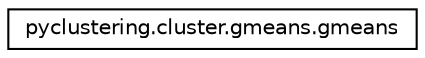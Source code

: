 digraph "Graphical Class Hierarchy"
{
 // INTERACTIVE_SVG=YES
  edge [fontname="Helvetica",fontsize="10",labelfontname="Helvetica",labelfontsize="10"];
  node [fontname="Helvetica",fontsize="10",shape=record];
  rankdir="LR";
  Node0 [label="pyclustering.cluster.gmeans.gmeans",height=0.2,width=0.4,color="black", fillcolor="white", style="filled",URL="$d8/d3c/classpyclustering_1_1cluster_1_1gmeans_1_1gmeans.html",tooltip="Class implements G-Means clustering algorithm. "];
}
